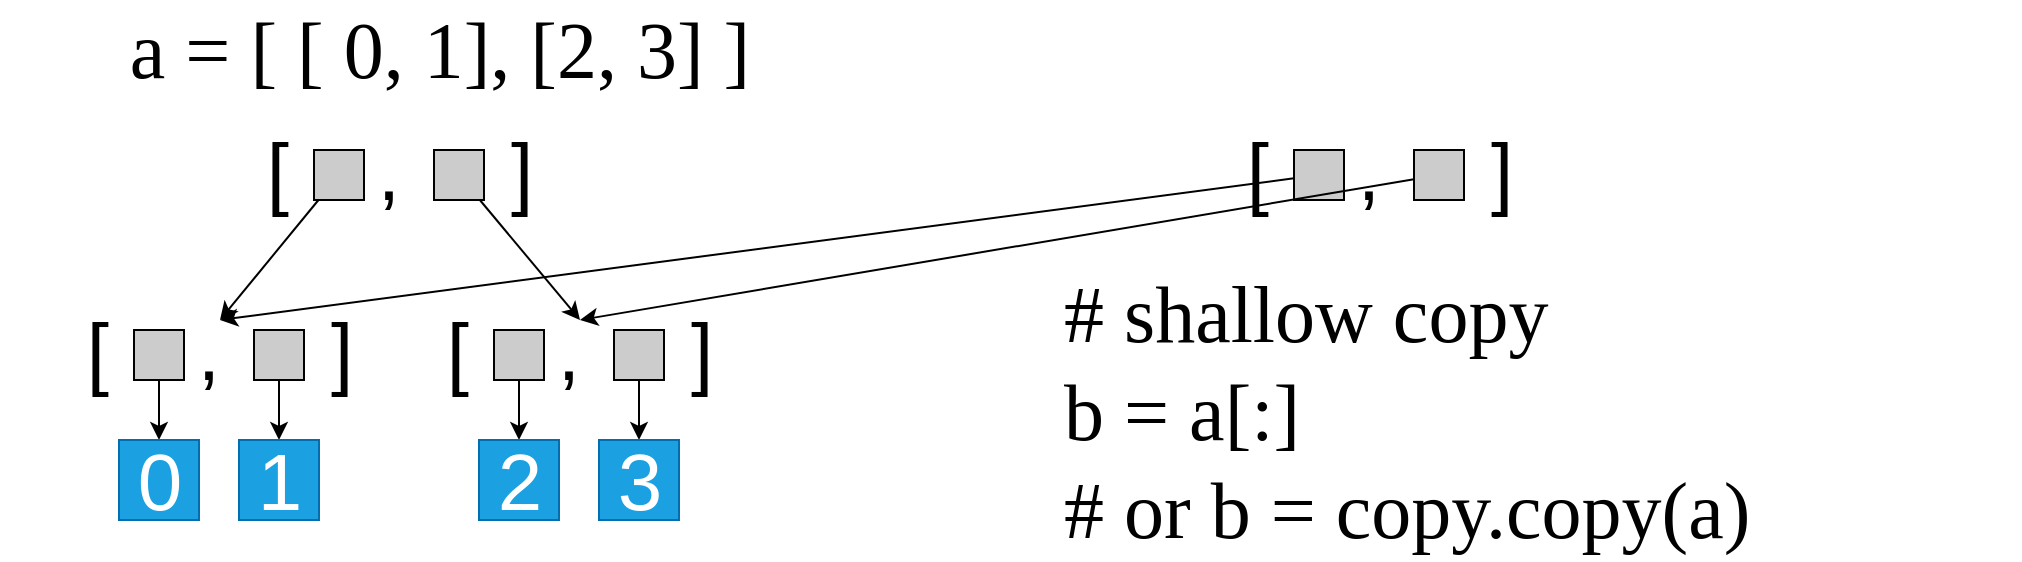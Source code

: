 <mxfile>
    <diagram id="9Cw5IZcAwMcXbyyV9LVM" name="Page-1">
        <mxGraphModel dx="1189" dy="928" grid="1" gridSize="10" guides="1" tooltips="1" connect="1" arrows="1" fold="1" page="1" pageScale="1" pageWidth="827" pageHeight="1169" math="0" shadow="0">
            <root>
                <mxCell id="0"/>
                <mxCell id="1" parent="0"/>
                <mxCell id="4" value="&lt;font face=&quot;Verdana&quot;&gt;a = [ [ 0, 1], [2, 3] ]&lt;/font&gt;" style="text;html=1;strokeColor=none;fillColor=none;align=center;verticalAlign=middle;whiteSpace=wrap;rounded=0;fontSize=40;" parent="1" vertex="1">
                    <mxGeometry x="60" y="80" width="440" height="30" as="geometry"/>
                </mxCell>
                <mxCell id="7" value="" style="group" parent="1" vertex="1" connectable="0">
                    <mxGeometry x="190" y="140" width="140" height="30" as="geometry"/>
                </mxCell>
                <mxCell id="2" value="&lt;font style=&quot;font-size: 40px&quot;&gt;[&amp;nbsp; &amp;nbsp; ,&amp;nbsp; &amp;nbsp; &amp;nbsp;]&lt;/font&gt;" style="text;html=1;strokeColor=none;fillColor=none;align=center;verticalAlign=middle;whiteSpace=wrap;rounded=0;" parent="7" vertex="1">
                    <mxGeometry width="140" height="30" as="geometry"/>
                </mxCell>
                <mxCell id="3" value="" style="rounded=0;whiteSpace=wrap;html=1;fontSize=40;fillColor=#CCCCCC;" parent="7" vertex="1">
                    <mxGeometry x="27" y="5" width="25" height="25" as="geometry"/>
                </mxCell>
                <mxCell id="6" value="" style="rounded=0;whiteSpace=wrap;html=1;fontSize=40;fillColor=#CCCCCC;" parent="7" vertex="1">
                    <mxGeometry x="87" y="5" width="25" height="25" as="geometry"/>
                </mxCell>
                <mxCell id="19" style="edgeStyle=none;html=1;exitX=0.5;exitY=1;exitDx=0;exitDy=0;entryX=0.5;entryY=0;entryDx=0;entryDy=0;fontSize=40;" parent="1" source="10" target="17" edge="1">
                    <mxGeometry relative="1" as="geometry"/>
                </mxCell>
                <mxCell id="8" value="&lt;font style=&quot;font-size: 40px&quot;&gt;[&amp;nbsp; &amp;nbsp; ,&amp;nbsp; &amp;nbsp; &amp;nbsp;]&lt;/font&gt;" style="text;html=1;strokeColor=none;fillColor=none;align=center;verticalAlign=middle;whiteSpace=wrap;rounded=0;" parent="1" vertex="1">
                    <mxGeometry x="100" y="230" width="140" height="30" as="geometry"/>
                </mxCell>
                <mxCell id="18" style="edgeStyle=none;html=1;entryX=0.5;entryY=0;entryDx=0;entryDy=0;fontSize=40;" parent="1" source="9" target="16" edge="1">
                    <mxGeometry relative="1" as="geometry"/>
                </mxCell>
                <mxCell id="9" value="" style="rounded=0;whiteSpace=wrap;html=1;fontSize=40;fillColor=#CCCCCC;" parent="1" vertex="1">
                    <mxGeometry x="127" y="235" width="25" height="25" as="geometry"/>
                </mxCell>
                <mxCell id="10" value="" style="rounded=0;whiteSpace=wrap;html=1;fontSize=40;fillColor=#CCCCCC;" parent="1" vertex="1">
                    <mxGeometry x="187" y="235" width="25" height="25" as="geometry"/>
                </mxCell>
                <mxCell id="11" value="&lt;font style=&quot;font-size: 40px&quot;&gt;[&amp;nbsp; &amp;nbsp; ,&amp;nbsp; &amp;nbsp; &amp;nbsp;]&lt;/font&gt;" style="text;html=1;strokeColor=none;fillColor=none;align=center;verticalAlign=middle;whiteSpace=wrap;rounded=0;" parent="1" vertex="1">
                    <mxGeometry x="280" y="230" width="140" height="30" as="geometry"/>
                </mxCell>
                <mxCell id="24" style="edgeStyle=none;html=1;exitX=0.5;exitY=1;exitDx=0;exitDy=0;entryX=0.5;entryY=0;entryDx=0;entryDy=0;fontSize=40;" parent="1" source="12" target="22" edge="1">
                    <mxGeometry relative="1" as="geometry"/>
                </mxCell>
                <mxCell id="12" value="" style="rounded=0;whiteSpace=wrap;html=1;fontSize=40;fillColor=#CCCCCC;" parent="1" vertex="1">
                    <mxGeometry x="307" y="235" width="25" height="25" as="geometry"/>
                </mxCell>
                <mxCell id="25" style="edgeStyle=none;html=1;entryX=0.5;entryY=0;entryDx=0;entryDy=0;fontSize=40;" parent="1" source="13" target="23" edge="1">
                    <mxGeometry relative="1" as="geometry"/>
                </mxCell>
                <mxCell id="13" value="" style="rounded=0;whiteSpace=wrap;html=1;fontSize=40;fillColor=#CCCCCC;" parent="1" vertex="1">
                    <mxGeometry x="367" y="235" width="25" height="25" as="geometry"/>
                </mxCell>
                <mxCell id="14" style="edgeStyle=none;html=1;entryX=0.5;entryY=0;entryDx=0;entryDy=0;fontSize=40;" parent="1" source="3" target="8" edge="1">
                    <mxGeometry relative="1" as="geometry"/>
                </mxCell>
                <mxCell id="15" style="edgeStyle=none;html=1;entryX=0.5;entryY=0;entryDx=0;entryDy=0;fontSize=40;" parent="1" source="6" target="11" edge="1">
                    <mxGeometry relative="1" as="geometry"/>
                </mxCell>
                <mxCell id="16" value="0" style="rounded=0;whiteSpace=wrap;html=1;fontSize=40;fillColor=#1ba1e2;fontColor=#ffffff;strokeColor=#006EAF;" parent="1" vertex="1">
                    <mxGeometry x="119.5" y="290" width="40" height="40" as="geometry"/>
                </mxCell>
                <mxCell id="17" value="1" style="rounded=0;whiteSpace=wrap;html=1;fontSize=40;fillColor=#1ba1e2;fontColor=#ffffff;strokeColor=#006EAF;" parent="1" vertex="1">
                    <mxGeometry x="179.5" y="290" width="40" height="40" as="geometry"/>
                </mxCell>
                <mxCell id="22" value="2" style="rounded=0;whiteSpace=wrap;html=1;fontSize=40;fillColor=#1ba1e2;fontColor=#ffffff;strokeColor=#006EAF;" parent="1" vertex="1">
                    <mxGeometry x="299.5" y="290" width="40" height="40" as="geometry"/>
                </mxCell>
                <mxCell id="23" value="3" style="rounded=0;whiteSpace=wrap;html=1;fontSize=40;fillColor=#1ba1e2;fontColor=#ffffff;strokeColor=#006EAF;" parent="1" vertex="1">
                    <mxGeometry x="359.5" y="290" width="40" height="40" as="geometry"/>
                </mxCell>
                <mxCell id="26" value="&lt;font face=&quot;Verdana&quot;&gt;# shallow copy&lt;br&gt;b = a[:]&amp;nbsp; &amp;nbsp;&lt;br&gt;# or b = copy.copy(a)&lt;/font&gt;" style="text;html=1;strokeColor=none;fillColor=none;align=left;verticalAlign=middle;whiteSpace=wrap;rounded=0;fontSize=40;" parent="1" vertex="1">
                    <mxGeometry x="590" y="201" width="480" height="149" as="geometry"/>
                </mxCell>
                <mxCell id="27" value="" style="group" vertex="1" connectable="0" parent="1">
                    <mxGeometry x="680" y="140" width="140" height="30" as="geometry"/>
                </mxCell>
                <mxCell id="28" value="&lt;font style=&quot;font-size: 40px&quot;&gt;[&amp;nbsp; &amp;nbsp; ,&amp;nbsp; &amp;nbsp; &amp;nbsp;]&lt;/font&gt;" style="text;html=1;strokeColor=none;fillColor=none;align=center;verticalAlign=middle;whiteSpace=wrap;rounded=0;" vertex="1" parent="27">
                    <mxGeometry width="140" height="30" as="geometry"/>
                </mxCell>
                <mxCell id="29" value="" style="rounded=0;whiteSpace=wrap;html=1;fontSize=40;fillColor=#CCCCCC;" vertex="1" parent="27">
                    <mxGeometry x="27" y="5" width="25" height="25" as="geometry"/>
                </mxCell>
                <mxCell id="30" value="" style="rounded=0;whiteSpace=wrap;html=1;fontSize=40;fillColor=#CCCCCC;" vertex="1" parent="27">
                    <mxGeometry x="87" y="5" width="25" height="25" as="geometry"/>
                </mxCell>
                <mxCell id="31" style="edgeStyle=none;html=1;entryX=0.5;entryY=0;entryDx=0;entryDy=0;" edge="1" parent="1" source="29" target="8">
                    <mxGeometry relative="1" as="geometry"/>
                </mxCell>
                <mxCell id="34" style="edgeStyle=none;html=1;entryX=0.5;entryY=0;entryDx=0;entryDy=0;" edge="1" parent="1" source="30" target="11">
                    <mxGeometry relative="1" as="geometry"/>
                </mxCell>
            </root>
        </mxGraphModel>
    </diagram>
</mxfile>